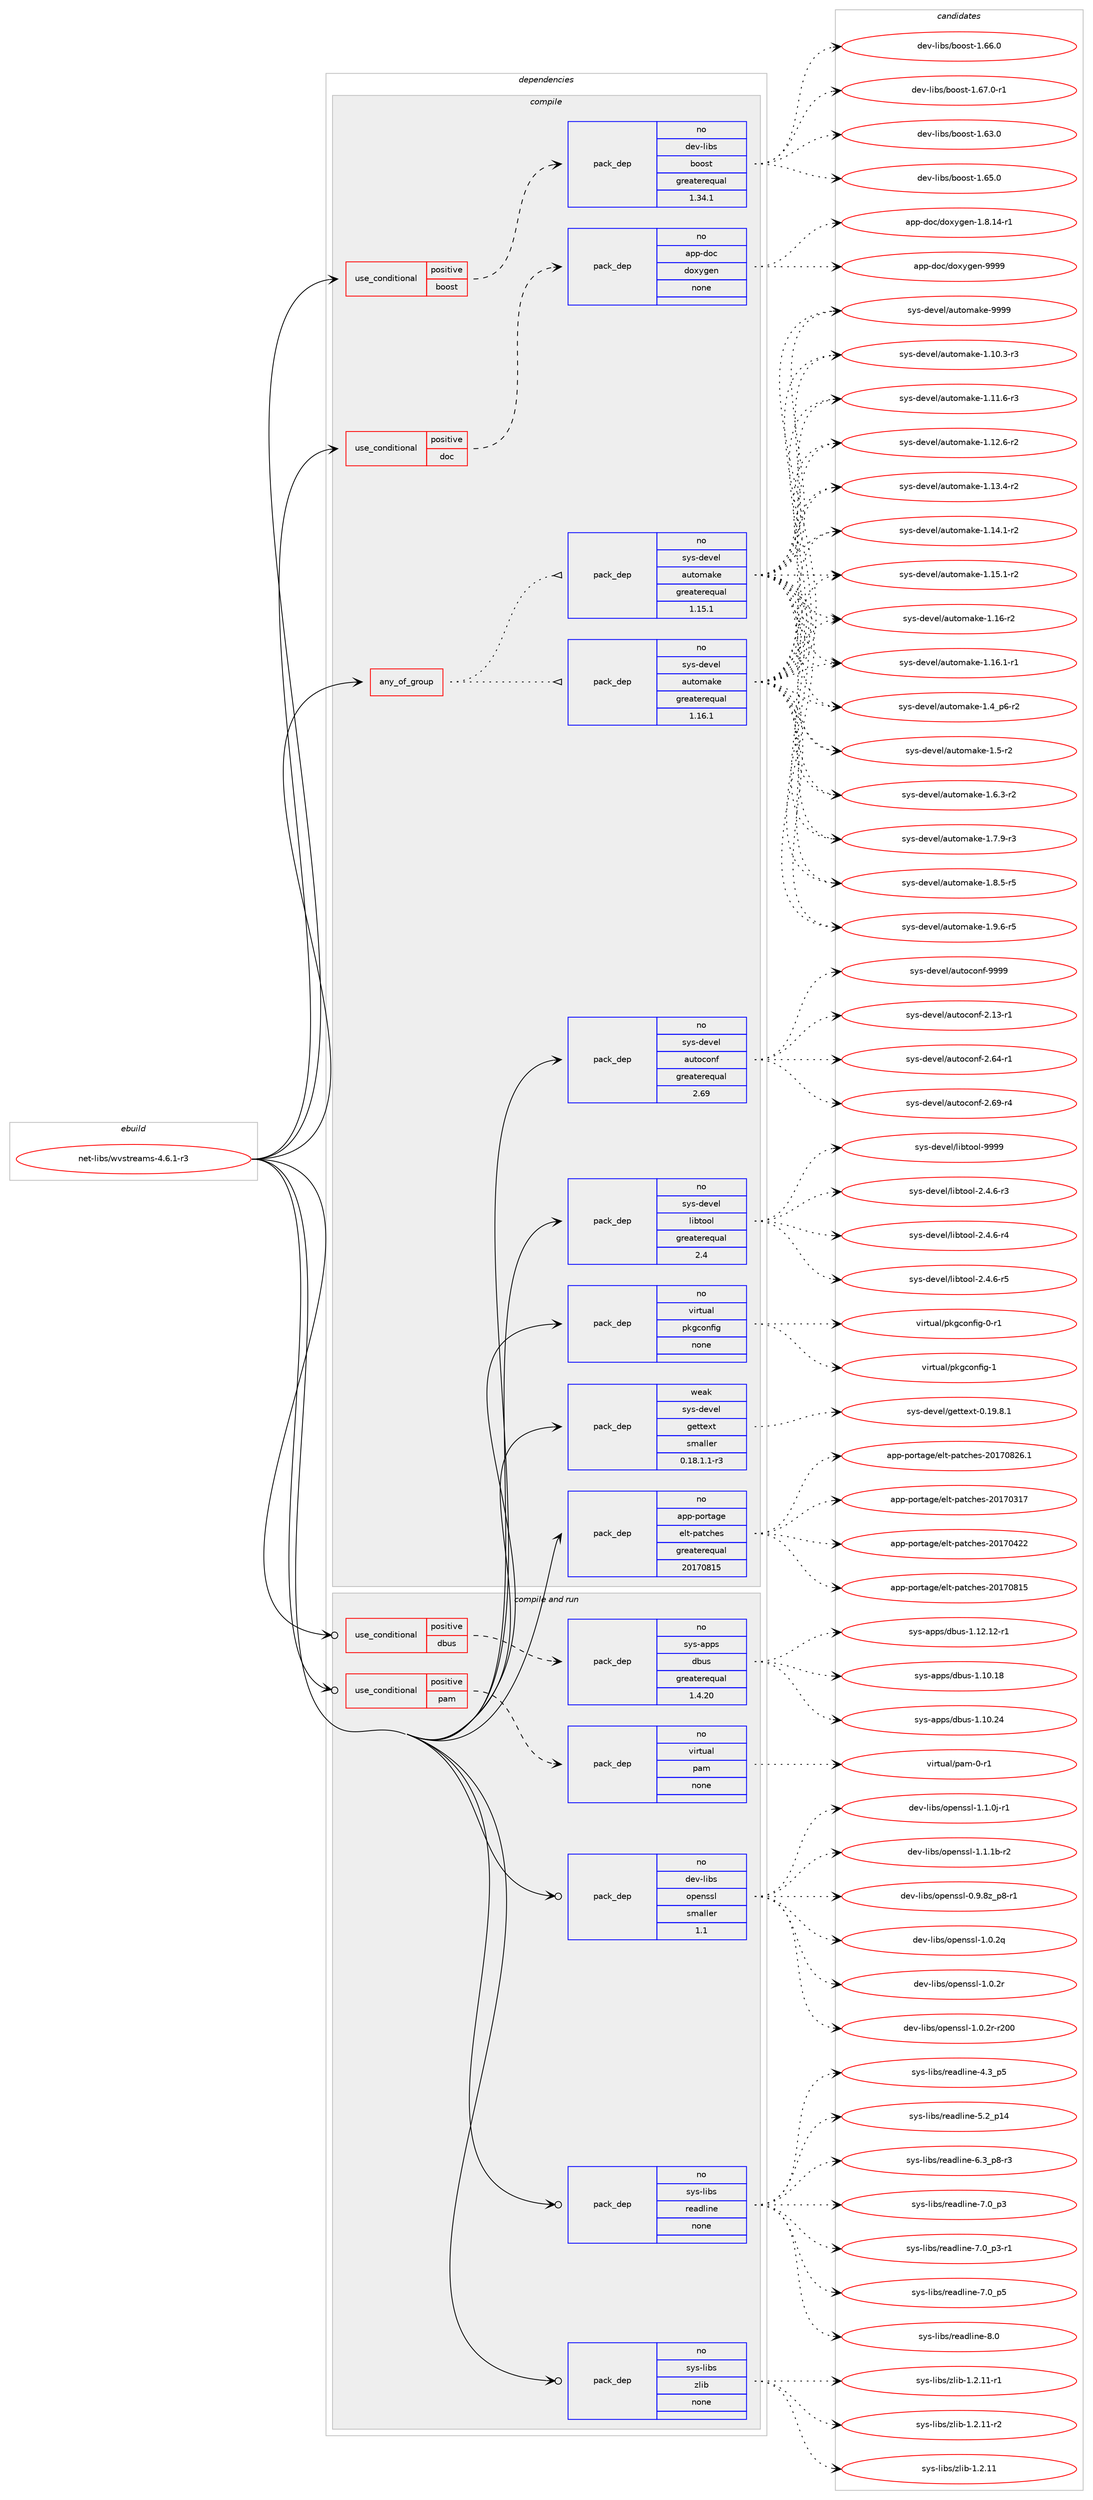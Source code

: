 digraph prolog {

# *************
# Graph options
# *************

newrank=true;
concentrate=true;
compound=true;
graph [rankdir=LR,fontname=Helvetica,fontsize=10,ranksep=1.5];#, ranksep=2.5, nodesep=0.2];
edge  [arrowhead=vee];
node  [fontname=Helvetica,fontsize=10];

# **********
# The ebuild
# **********

subgraph cluster_leftcol {
color=gray;
rank=same;
label=<<i>ebuild</i>>;
id [label="net-libs/wvstreams-4.6.1-r3", color=red, width=4, href="../net-libs/wvstreams-4.6.1-r3.svg"];
}

# ****************
# The dependencies
# ****************

subgraph cluster_midcol {
color=gray;
label=<<i>dependencies</i>>;
subgraph cluster_compile {
fillcolor="#eeeeee";
style=filled;
label=<<i>compile</i>>;
subgraph any26217 {
dependency1662478 [label=<<TABLE BORDER="0" CELLBORDER="1" CELLSPACING="0" CELLPADDING="4"><TR><TD CELLPADDING="10">any_of_group</TD></TR></TABLE>>, shape=none, color=red];subgraph pack1188567 {
dependency1662479 [label=<<TABLE BORDER="0" CELLBORDER="1" CELLSPACING="0" CELLPADDING="4" WIDTH="220"><TR><TD ROWSPAN="6" CELLPADDING="30">pack_dep</TD></TR><TR><TD WIDTH="110">no</TD></TR><TR><TD>sys-devel</TD></TR><TR><TD>automake</TD></TR><TR><TD>greaterequal</TD></TR><TR><TD>1.16.1</TD></TR></TABLE>>, shape=none, color=blue];
}
dependency1662478:e -> dependency1662479:w [weight=20,style="dotted",arrowhead="oinv"];
subgraph pack1188568 {
dependency1662480 [label=<<TABLE BORDER="0" CELLBORDER="1" CELLSPACING="0" CELLPADDING="4" WIDTH="220"><TR><TD ROWSPAN="6" CELLPADDING="30">pack_dep</TD></TR><TR><TD WIDTH="110">no</TD></TR><TR><TD>sys-devel</TD></TR><TR><TD>automake</TD></TR><TR><TD>greaterequal</TD></TR><TR><TD>1.15.1</TD></TR></TABLE>>, shape=none, color=blue];
}
dependency1662478:e -> dependency1662480:w [weight=20,style="dotted",arrowhead="oinv"];
}
id:e -> dependency1662478:w [weight=20,style="solid",arrowhead="vee"];
subgraph cond446906 {
dependency1662481 [label=<<TABLE BORDER="0" CELLBORDER="1" CELLSPACING="0" CELLPADDING="4"><TR><TD ROWSPAN="3" CELLPADDING="10">use_conditional</TD></TR><TR><TD>positive</TD></TR><TR><TD>boost</TD></TR></TABLE>>, shape=none, color=red];
subgraph pack1188569 {
dependency1662482 [label=<<TABLE BORDER="0" CELLBORDER="1" CELLSPACING="0" CELLPADDING="4" WIDTH="220"><TR><TD ROWSPAN="6" CELLPADDING="30">pack_dep</TD></TR><TR><TD WIDTH="110">no</TD></TR><TR><TD>dev-libs</TD></TR><TR><TD>boost</TD></TR><TR><TD>greaterequal</TD></TR><TR><TD>1.34.1</TD></TR></TABLE>>, shape=none, color=blue];
}
dependency1662481:e -> dependency1662482:w [weight=20,style="dashed",arrowhead="vee"];
}
id:e -> dependency1662481:w [weight=20,style="solid",arrowhead="vee"];
subgraph cond446907 {
dependency1662483 [label=<<TABLE BORDER="0" CELLBORDER="1" CELLSPACING="0" CELLPADDING="4"><TR><TD ROWSPAN="3" CELLPADDING="10">use_conditional</TD></TR><TR><TD>positive</TD></TR><TR><TD>doc</TD></TR></TABLE>>, shape=none, color=red];
subgraph pack1188570 {
dependency1662484 [label=<<TABLE BORDER="0" CELLBORDER="1" CELLSPACING="0" CELLPADDING="4" WIDTH="220"><TR><TD ROWSPAN="6" CELLPADDING="30">pack_dep</TD></TR><TR><TD WIDTH="110">no</TD></TR><TR><TD>app-doc</TD></TR><TR><TD>doxygen</TD></TR><TR><TD>none</TD></TR><TR><TD></TD></TR></TABLE>>, shape=none, color=blue];
}
dependency1662483:e -> dependency1662484:w [weight=20,style="dashed",arrowhead="vee"];
}
id:e -> dependency1662483:w [weight=20,style="solid",arrowhead="vee"];
subgraph pack1188571 {
dependency1662485 [label=<<TABLE BORDER="0" CELLBORDER="1" CELLSPACING="0" CELLPADDING="4" WIDTH="220"><TR><TD ROWSPAN="6" CELLPADDING="30">pack_dep</TD></TR><TR><TD WIDTH="110">no</TD></TR><TR><TD>app-portage</TD></TR><TR><TD>elt-patches</TD></TR><TR><TD>greaterequal</TD></TR><TR><TD>20170815</TD></TR></TABLE>>, shape=none, color=blue];
}
id:e -> dependency1662485:w [weight=20,style="solid",arrowhead="vee"];
subgraph pack1188572 {
dependency1662486 [label=<<TABLE BORDER="0" CELLBORDER="1" CELLSPACING="0" CELLPADDING="4" WIDTH="220"><TR><TD ROWSPAN="6" CELLPADDING="30">pack_dep</TD></TR><TR><TD WIDTH="110">no</TD></TR><TR><TD>sys-devel</TD></TR><TR><TD>autoconf</TD></TR><TR><TD>greaterequal</TD></TR><TR><TD>2.69</TD></TR></TABLE>>, shape=none, color=blue];
}
id:e -> dependency1662486:w [weight=20,style="solid",arrowhead="vee"];
subgraph pack1188573 {
dependency1662487 [label=<<TABLE BORDER="0" CELLBORDER="1" CELLSPACING="0" CELLPADDING="4" WIDTH="220"><TR><TD ROWSPAN="6" CELLPADDING="30">pack_dep</TD></TR><TR><TD WIDTH="110">no</TD></TR><TR><TD>sys-devel</TD></TR><TR><TD>libtool</TD></TR><TR><TD>greaterequal</TD></TR><TR><TD>2.4</TD></TR></TABLE>>, shape=none, color=blue];
}
id:e -> dependency1662487:w [weight=20,style="solid",arrowhead="vee"];
subgraph pack1188574 {
dependency1662488 [label=<<TABLE BORDER="0" CELLBORDER="1" CELLSPACING="0" CELLPADDING="4" WIDTH="220"><TR><TD ROWSPAN="6" CELLPADDING="30">pack_dep</TD></TR><TR><TD WIDTH="110">no</TD></TR><TR><TD>virtual</TD></TR><TR><TD>pkgconfig</TD></TR><TR><TD>none</TD></TR><TR><TD></TD></TR></TABLE>>, shape=none, color=blue];
}
id:e -> dependency1662488:w [weight=20,style="solid",arrowhead="vee"];
subgraph pack1188575 {
dependency1662489 [label=<<TABLE BORDER="0" CELLBORDER="1" CELLSPACING="0" CELLPADDING="4" WIDTH="220"><TR><TD ROWSPAN="6" CELLPADDING="30">pack_dep</TD></TR><TR><TD WIDTH="110">weak</TD></TR><TR><TD>sys-devel</TD></TR><TR><TD>gettext</TD></TR><TR><TD>smaller</TD></TR><TR><TD>0.18.1.1-r3</TD></TR></TABLE>>, shape=none, color=blue];
}
id:e -> dependency1662489:w [weight=20,style="solid",arrowhead="vee"];
}
subgraph cluster_compileandrun {
fillcolor="#eeeeee";
style=filled;
label=<<i>compile and run</i>>;
subgraph cond446908 {
dependency1662490 [label=<<TABLE BORDER="0" CELLBORDER="1" CELLSPACING="0" CELLPADDING="4"><TR><TD ROWSPAN="3" CELLPADDING="10">use_conditional</TD></TR><TR><TD>positive</TD></TR><TR><TD>dbus</TD></TR></TABLE>>, shape=none, color=red];
subgraph pack1188576 {
dependency1662491 [label=<<TABLE BORDER="0" CELLBORDER="1" CELLSPACING="0" CELLPADDING="4" WIDTH="220"><TR><TD ROWSPAN="6" CELLPADDING="30">pack_dep</TD></TR><TR><TD WIDTH="110">no</TD></TR><TR><TD>sys-apps</TD></TR><TR><TD>dbus</TD></TR><TR><TD>greaterequal</TD></TR><TR><TD>1.4.20</TD></TR></TABLE>>, shape=none, color=blue];
}
dependency1662490:e -> dependency1662491:w [weight=20,style="dashed",arrowhead="vee"];
}
id:e -> dependency1662490:w [weight=20,style="solid",arrowhead="odotvee"];
subgraph cond446909 {
dependency1662492 [label=<<TABLE BORDER="0" CELLBORDER="1" CELLSPACING="0" CELLPADDING="4"><TR><TD ROWSPAN="3" CELLPADDING="10">use_conditional</TD></TR><TR><TD>positive</TD></TR><TR><TD>pam</TD></TR></TABLE>>, shape=none, color=red];
subgraph pack1188577 {
dependency1662493 [label=<<TABLE BORDER="0" CELLBORDER="1" CELLSPACING="0" CELLPADDING="4" WIDTH="220"><TR><TD ROWSPAN="6" CELLPADDING="30">pack_dep</TD></TR><TR><TD WIDTH="110">no</TD></TR><TR><TD>virtual</TD></TR><TR><TD>pam</TD></TR><TR><TD>none</TD></TR><TR><TD></TD></TR></TABLE>>, shape=none, color=blue];
}
dependency1662492:e -> dependency1662493:w [weight=20,style="dashed",arrowhead="vee"];
}
id:e -> dependency1662492:w [weight=20,style="solid",arrowhead="odotvee"];
subgraph pack1188578 {
dependency1662494 [label=<<TABLE BORDER="0" CELLBORDER="1" CELLSPACING="0" CELLPADDING="4" WIDTH="220"><TR><TD ROWSPAN="6" CELLPADDING="30">pack_dep</TD></TR><TR><TD WIDTH="110">no</TD></TR><TR><TD>dev-libs</TD></TR><TR><TD>openssl</TD></TR><TR><TD>smaller</TD></TR><TR><TD>1.1</TD></TR></TABLE>>, shape=none, color=blue];
}
id:e -> dependency1662494:w [weight=20,style="solid",arrowhead="odotvee"];
subgraph pack1188579 {
dependency1662495 [label=<<TABLE BORDER="0" CELLBORDER="1" CELLSPACING="0" CELLPADDING="4" WIDTH="220"><TR><TD ROWSPAN="6" CELLPADDING="30">pack_dep</TD></TR><TR><TD WIDTH="110">no</TD></TR><TR><TD>sys-libs</TD></TR><TR><TD>readline</TD></TR><TR><TD>none</TD></TR><TR><TD></TD></TR></TABLE>>, shape=none, color=blue];
}
id:e -> dependency1662495:w [weight=20,style="solid",arrowhead="odotvee"];
subgraph pack1188580 {
dependency1662496 [label=<<TABLE BORDER="0" CELLBORDER="1" CELLSPACING="0" CELLPADDING="4" WIDTH="220"><TR><TD ROWSPAN="6" CELLPADDING="30">pack_dep</TD></TR><TR><TD WIDTH="110">no</TD></TR><TR><TD>sys-libs</TD></TR><TR><TD>zlib</TD></TR><TR><TD>none</TD></TR><TR><TD></TD></TR></TABLE>>, shape=none, color=blue];
}
id:e -> dependency1662496:w [weight=20,style="solid",arrowhead="odotvee"];
}
subgraph cluster_run {
fillcolor="#eeeeee";
style=filled;
label=<<i>run</i>>;
}
}

# **************
# The candidates
# **************

subgraph cluster_choices {
rank=same;
color=gray;
label=<<i>candidates</i>>;

subgraph choice1188567 {
color=black;
nodesep=1;
choice11512111545100101118101108479711711611110997107101454946494846514511451 [label="sys-devel/automake-1.10.3-r3", color=red, width=4,href="../sys-devel/automake-1.10.3-r3.svg"];
choice11512111545100101118101108479711711611110997107101454946494946544511451 [label="sys-devel/automake-1.11.6-r3", color=red, width=4,href="../sys-devel/automake-1.11.6-r3.svg"];
choice11512111545100101118101108479711711611110997107101454946495046544511450 [label="sys-devel/automake-1.12.6-r2", color=red, width=4,href="../sys-devel/automake-1.12.6-r2.svg"];
choice11512111545100101118101108479711711611110997107101454946495146524511450 [label="sys-devel/automake-1.13.4-r2", color=red, width=4,href="../sys-devel/automake-1.13.4-r2.svg"];
choice11512111545100101118101108479711711611110997107101454946495246494511450 [label="sys-devel/automake-1.14.1-r2", color=red, width=4,href="../sys-devel/automake-1.14.1-r2.svg"];
choice11512111545100101118101108479711711611110997107101454946495346494511450 [label="sys-devel/automake-1.15.1-r2", color=red, width=4,href="../sys-devel/automake-1.15.1-r2.svg"];
choice1151211154510010111810110847971171161111099710710145494649544511450 [label="sys-devel/automake-1.16-r2", color=red, width=4,href="../sys-devel/automake-1.16-r2.svg"];
choice11512111545100101118101108479711711611110997107101454946495446494511449 [label="sys-devel/automake-1.16.1-r1", color=red, width=4,href="../sys-devel/automake-1.16.1-r1.svg"];
choice115121115451001011181011084797117116111109971071014549465295112544511450 [label="sys-devel/automake-1.4_p6-r2", color=red, width=4,href="../sys-devel/automake-1.4_p6-r2.svg"];
choice11512111545100101118101108479711711611110997107101454946534511450 [label="sys-devel/automake-1.5-r2", color=red, width=4,href="../sys-devel/automake-1.5-r2.svg"];
choice115121115451001011181011084797117116111109971071014549465446514511450 [label="sys-devel/automake-1.6.3-r2", color=red, width=4,href="../sys-devel/automake-1.6.3-r2.svg"];
choice115121115451001011181011084797117116111109971071014549465546574511451 [label="sys-devel/automake-1.7.9-r3", color=red, width=4,href="../sys-devel/automake-1.7.9-r3.svg"];
choice115121115451001011181011084797117116111109971071014549465646534511453 [label="sys-devel/automake-1.8.5-r5", color=red, width=4,href="../sys-devel/automake-1.8.5-r5.svg"];
choice115121115451001011181011084797117116111109971071014549465746544511453 [label="sys-devel/automake-1.9.6-r5", color=red, width=4,href="../sys-devel/automake-1.9.6-r5.svg"];
choice115121115451001011181011084797117116111109971071014557575757 [label="sys-devel/automake-9999", color=red, width=4,href="../sys-devel/automake-9999.svg"];
dependency1662479:e -> choice11512111545100101118101108479711711611110997107101454946494846514511451:w [style=dotted,weight="100"];
dependency1662479:e -> choice11512111545100101118101108479711711611110997107101454946494946544511451:w [style=dotted,weight="100"];
dependency1662479:e -> choice11512111545100101118101108479711711611110997107101454946495046544511450:w [style=dotted,weight="100"];
dependency1662479:e -> choice11512111545100101118101108479711711611110997107101454946495146524511450:w [style=dotted,weight="100"];
dependency1662479:e -> choice11512111545100101118101108479711711611110997107101454946495246494511450:w [style=dotted,weight="100"];
dependency1662479:e -> choice11512111545100101118101108479711711611110997107101454946495346494511450:w [style=dotted,weight="100"];
dependency1662479:e -> choice1151211154510010111810110847971171161111099710710145494649544511450:w [style=dotted,weight="100"];
dependency1662479:e -> choice11512111545100101118101108479711711611110997107101454946495446494511449:w [style=dotted,weight="100"];
dependency1662479:e -> choice115121115451001011181011084797117116111109971071014549465295112544511450:w [style=dotted,weight="100"];
dependency1662479:e -> choice11512111545100101118101108479711711611110997107101454946534511450:w [style=dotted,weight="100"];
dependency1662479:e -> choice115121115451001011181011084797117116111109971071014549465446514511450:w [style=dotted,weight="100"];
dependency1662479:e -> choice115121115451001011181011084797117116111109971071014549465546574511451:w [style=dotted,weight="100"];
dependency1662479:e -> choice115121115451001011181011084797117116111109971071014549465646534511453:w [style=dotted,weight="100"];
dependency1662479:e -> choice115121115451001011181011084797117116111109971071014549465746544511453:w [style=dotted,weight="100"];
dependency1662479:e -> choice115121115451001011181011084797117116111109971071014557575757:w [style=dotted,weight="100"];
}
subgraph choice1188568 {
color=black;
nodesep=1;
choice11512111545100101118101108479711711611110997107101454946494846514511451 [label="sys-devel/automake-1.10.3-r3", color=red, width=4,href="../sys-devel/automake-1.10.3-r3.svg"];
choice11512111545100101118101108479711711611110997107101454946494946544511451 [label="sys-devel/automake-1.11.6-r3", color=red, width=4,href="../sys-devel/automake-1.11.6-r3.svg"];
choice11512111545100101118101108479711711611110997107101454946495046544511450 [label="sys-devel/automake-1.12.6-r2", color=red, width=4,href="../sys-devel/automake-1.12.6-r2.svg"];
choice11512111545100101118101108479711711611110997107101454946495146524511450 [label="sys-devel/automake-1.13.4-r2", color=red, width=4,href="../sys-devel/automake-1.13.4-r2.svg"];
choice11512111545100101118101108479711711611110997107101454946495246494511450 [label="sys-devel/automake-1.14.1-r2", color=red, width=4,href="../sys-devel/automake-1.14.1-r2.svg"];
choice11512111545100101118101108479711711611110997107101454946495346494511450 [label="sys-devel/automake-1.15.1-r2", color=red, width=4,href="../sys-devel/automake-1.15.1-r2.svg"];
choice1151211154510010111810110847971171161111099710710145494649544511450 [label="sys-devel/automake-1.16-r2", color=red, width=4,href="../sys-devel/automake-1.16-r2.svg"];
choice11512111545100101118101108479711711611110997107101454946495446494511449 [label="sys-devel/automake-1.16.1-r1", color=red, width=4,href="../sys-devel/automake-1.16.1-r1.svg"];
choice115121115451001011181011084797117116111109971071014549465295112544511450 [label="sys-devel/automake-1.4_p6-r2", color=red, width=4,href="../sys-devel/automake-1.4_p6-r2.svg"];
choice11512111545100101118101108479711711611110997107101454946534511450 [label="sys-devel/automake-1.5-r2", color=red, width=4,href="../sys-devel/automake-1.5-r2.svg"];
choice115121115451001011181011084797117116111109971071014549465446514511450 [label="sys-devel/automake-1.6.3-r2", color=red, width=4,href="../sys-devel/automake-1.6.3-r2.svg"];
choice115121115451001011181011084797117116111109971071014549465546574511451 [label="sys-devel/automake-1.7.9-r3", color=red, width=4,href="../sys-devel/automake-1.7.9-r3.svg"];
choice115121115451001011181011084797117116111109971071014549465646534511453 [label="sys-devel/automake-1.8.5-r5", color=red, width=4,href="../sys-devel/automake-1.8.5-r5.svg"];
choice115121115451001011181011084797117116111109971071014549465746544511453 [label="sys-devel/automake-1.9.6-r5", color=red, width=4,href="../sys-devel/automake-1.9.6-r5.svg"];
choice115121115451001011181011084797117116111109971071014557575757 [label="sys-devel/automake-9999", color=red, width=4,href="../sys-devel/automake-9999.svg"];
dependency1662480:e -> choice11512111545100101118101108479711711611110997107101454946494846514511451:w [style=dotted,weight="100"];
dependency1662480:e -> choice11512111545100101118101108479711711611110997107101454946494946544511451:w [style=dotted,weight="100"];
dependency1662480:e -> choice11512111545100101118101108479711711611110997107101454946495046544511450:w [style=dotted,weight="100"];
dependency1662480:e -> choice11512111545100101118101108479711711611110997107101454946495146524511450:w [style=dotted,weight="100"];
dependency1662480:e -> choice11512111545100101118101108479711711611110997107101454946495246494511450:w [style=dotted,weight="100"];
dependency1662480:e -> choice11512111545100101118101108479711711611110997107101454946495346494511450:w [style=dotted,weight="100"];
dependency1662480:e -> choice1151211154510010111810110847971171161111099710710145494649544511450:w [style=dotted,weight="100"];
dependency1662480:e -> choice11512111545100101118101108479711711611110997107101454946495446494511449:w [style=dotted,weight="100"];
dependency1662480:e -> choice115121115451001011181011084797117116111109971071014549465295112544511450:w [style=dotted,weight="100"];
dependency1662480:e -> choice11512111545100101118101108479711711611110997107101454946534511450:w [style=dotted,weight="100"];
dependency1662480:e -> choice115121115451001011181011084797117116111109971071014549465446514511450:w [style=dotted,weight="100"];
dependency1662480:e -> choice115121115451001011181011084797117116111109971071014549465546574511451:w [style=dotted,weight="100"];
dependency1662480:e -> choice115121115451001011181011084797117116111109971071014549465646534511453:w [style=dotted,weight="100"];
dependency1662480:e -> choice115121115451001011181011084797117116111109971071014549465746544511453:w [style=dotted,weight="100"];
dependency1662480:e -> choice115121115451001011181011084797117116111109971071014557575757:w [style=dotted,weight="100"];
}
subgraph choice1188569 {
color=black;
nodesep=1;
choice1001011184510810598115479811111111511645494654514648 [label="dev-libs/boost-1.63.0", color=red, width=4,href="../dev-libs/boost-1.63.0.svg"];
choice1001011184510810598115479811111111511645494654534648 [label="dev-libs/boost-1.65.0", color=red, width=4,href="../dev-libs/boost-1.65.0.svg"];
choice1001011184510810598115479811111111511645494654544648 [label="dev-libs/boost-1.66.0", color=red, width=4,href="../dev-libs/boost-1.66.0.svg"];
choice10010111845108105981154798111111115116454946545546484511449 [label="dev-libs/boost-1.67.0-r1", color=red, width=4,href="../dev-libs/boost-1.67.0-r1.svg"];
dependency1662482:e -> choice1001011184510810598115479811111111511645494654514648:w [style=dotted,weight="100"];
dependency1662482:e -> choice1001011184510810598115479811111111511645494654534648:w [style=dotted,weight="100"];
dependency1662482:e -> choice1001011184510810598115479811111111511645494654544648:w [style=dotted,weight="100"];
dependency1662482:e -> choice10010111845108105981154798111111115116454946545546484511449:w [style=dotted,weight="100"];
}
subgraph choice1188570 {
color=black;
nodesep=1;
choice97112112451001119947100111120121103101110454946564649524511449 [label="app-doc/doxygen-1.8.14-r1", color=red, width=4,href="../app-doc/doxygen-1.8.14-r1.svg"];
choice971121124510011199471001111201211031011104557575757 [label="app-doc/doxygen-9999", color=red, width=4,href="../app-doc/doxygen-9999.svg"];
dependency1662484:e -> choice97112112451001119947100111120121103101110454946564649524511449:w [style=dotted,weight="100"];
dependency1662484:e -> choice971121124510011199471001111201211031011104557575757:w [style=dotted,weight="100"];
}
subgraph choice1188571 {
color=black;
nodesep=1;
choice97112112451121111141169710310147101108116451129711699104101115455048495548514955 [label="app-portage/elt-patches-20170317", color=red, width=4,href="../app-portage/elt-patches-20170317.svg"];
choice97112112451121111141169710310147101108116451129711699104101115455048495548525050 [label="app-portage/elt-patches-20170422", color=red, width=4,href="../app-portage/elt-patches-20170422.svg"];
choice97112112451121111141169710310147101108116451129711699104101115455048495548564953 [label="app-portage/elt-patches-20170815", color=red, width=4,href="../app-portage/elt-patches-20170815.svg"];
choice971121124511211111411697103101471011081164511297116991041011154550484955485650544649 [label="app-portage/elt-patches-20170826.1", color=red, width=4,href="../app-portage/elt-patches-20170826.1.svg"];
dependency1662485:e -> choice97112112451121111141169710310147101108116451129711699104101115455048495548514955:w [style=dotted,weight="100"];
dependency1662485:e -> choice97112112451121111141169710310147101108116451129711699104101115455048495548525050:w [style=dotted,weight="100"];
dependency1662485:e -> choice97112112451121111141169710310147101108116451129711699104101115455048495548564953:w [style=dotted,weight="100"];
dependency1662485:e -> choice971121124511211111411697103101471011081164511297116991041011154550484955485650544649:w [style=dotted,weight="100"];
}
subgraph choice1188572 {
color=black;
nodesep=1;
choice1151211154510010111810110847971171161119911111010245504649514511449 [label="sys-devel/autoconf-2.13-r1", color=red, width=4,href="../sys-devel/autoconf-2.13-r1.svg"];
choice1151211154510010111810110847971171161119911111010245504654524511449 [label="sys-devel/autoconf-2.64-r1", color=red, width=4,href="../sys-devel/autoconf-2.64-r1.svg"];
choice1151211154510010111810110847971171161119911111010245504654574511452 [label="sys-devel/autoconf-2.69-r4", color=red, width=4,href="../sys-devel/autoconf-2.69-r4.svg"];
choice115121115451001011181011084797117116111991111101024557575757 [label="sys-devel/autoconf-9999", color=red, width=4,href="../sys-devel/autoconf-9999.svg"];
dependency1662486:e -> choice1151211154510010111810110847971171161119911111010245504649514511449:w [style=dotted,weight="100"];
dependency1662486:e -> choice1151211154510010111810110847971171161119911111010245504654524511449:w [style=dotted,weight="100"];
dependency1662486:e -> choice1151211154510010111810110847971171161119911111010245504654574511452:w [style=dotted,weight="100"];
dependency1662486:e -> choice115121115451001011181011084797117116111991111101024557575757:w [style=dotted,weight="100"];
}
subgraph choice1188573 {
color=black;
nodesep=1;
choice1151211154510010111810110847108105981161111111084550465246544511451 [label="sys-devel/libtool-2.4.6-r3", color=red, width=4,href="../sys-devel/libtool-2.4.6-r3.svg"];
choice1151211154510010111810110847108105981161111111084550465246544511452 [label="sys-devel/libtool-2.4.6-r4", color=red, width=4,href="../sys-devel/libtool-2.4.6-r4.svg"];
choice1151211154510010111810110847108105981161111111084550465246544511453 [label="sys-devel/libtool-2.4.6-r5", color=red, width=4,href="../sys-devel/libtool-2.4.6-r5.svg"];
choice1151211154510010111810110847108105981161111111084557575757 [label="sys-devel/libtool-9999", color=red, width=4,href="../sys-devel/libtool-9999.svg"];
dependency1662487:e -> choice1151211154510010111810110847108105981161111111084550465246544511451:w [style=dotted,weight="100"];
dependency1662487:e -> choice1151211154510010111810110847108105981161111111084550465246544511452:w [style=dotted,weight="100"];
dependency1662487:e -> choice1151211154510010111810110847108105981161111111084550465246544511453:w [style=dotted,weight="100"];
dependency1662487:e -> choice1151211154510010111810110847108105981161111111084557575757:w [style=dotted,weight="100"];
}
subgraph choice1188574 {
color=black;
nodesep=1;
choice11810511411611797108471121071039911111010210510345484511449 [label="virtual/pkgconfig-0-r1", color=red, width=4,href="../virtual/pkgconfig-0-r1.svg"];
choice1181051141161179710847112107103991111101021051034549 [label="virtual/pkgconfig-1", color=red, width=4,href="../virtual/pkgconfig-1.svg"];
dependency1662488:e -> choice11810511411611797108471121071039911111010210510345484511449:w [style=dotted,weight="100"];
dependency1662488:e -> choice1181051141161179710847112107103991111101021051034549:w [style=dotted,weight="100"];
}
subgraph choice1188575 {
color=black;
nodesep=1;
choice1151211154510010111810110847103101116116101120116454846495746564649 [label="sys-devel/gettext-0.19.8.1", color=red, width=4,href="../sys-devel/gettext-0.19.8.1.svg"];
dependency1662489:e -> choice1151211154510010111810110847103101116116101120116454846495746564649:w [style=dotted,weight="100"];
}
subgraph choice1188576 {
color=black;
nodesep=1;
choice115121115459711211211547100981171154549464948464956 [label="sys-apps/dbus-1.10.18", color=red, width=4,href="../sys-apps/dbus-1.10.18.svg"];
choice115121115459711211211547100981171154549464948465052 [label="sys-apps/dbus-1.10.24", color=red, width=4,href="../sys-apps/dbus-1.10.24.svg"];
choice1151211154597112112115471009811711545494649504649504511449 [label="sys-apps/dbus-1.12.12-r1", color=red, width=4,href="../sys-apps/dbus-1.12.12-r1.svg"];
dependency1662491:e -> choice115121115459711211211547100981171154549464948464956:w [style=dotted,weight="100"];
dependency1662491:e -> choice115121115459711211211547100981171154549464948465052:w [style=dotted,weight="100"];
dependency1662491:e -> choice1151211154597112112115471009811711545494649504649504511449:w [style=dotted,weight="100"];
}
subgraph choice1188577 {
color=black;
nodesep=1;
choice11810511411611797108471129710945484511449 [label="virtual/pam-0-r1", color=red, width=4,href="../virtual/pam-0-r1.svg"];
dependency1662493:e -> choice11810511411611797108471129710945484511449:w [style=dotted,weight="100"];
}
subgraph choice1188578 {
color=black;
nodesep=1;
choice10010111845108105981154711111210111011511510845484657465612295112564511449 [label="dev-libs/openssl-0.9.8z_p8-r1", color=red, width=4,href="../dev-libs/openssl-0.9.8z_p8-r1.svg"];
choice100101118451081059811547111112101110115115108454946484650113 [label="dev-libs/openssl-1.0.2q", color=red, width=4,href="../dev-libs/openssl-1.0.2q.svg"];
choice100101118451081059811547111112101110115115108454946484650114 [label="dev-libs/openssl-1.0.2r", color=red, width=4,href="../dev-libs/openssl-1.0.2r.svg"];
choice10010111845108105981154711111210111011511510845494648465011445114504848 [label="dev-libs/openssl-1.0.2r-r200", color=red, width=4,href="../dev-libs/openssl-1.0.2r-r200.svg"];
choice1001011184510810598115471111121011101151151084549464946481064511449 [label="dev-libs/openssl-1.1.0j-r1", color=red, width=4,href="../dev-libs/openssl-1.1.0j-r1.svg"];
choice100101118451081059811547111112101110115115108454946494649984511450 [label="dev-libs/openssl-1.1.1b-r2", color=red, width=4,href="../dev-libs/openssl-1.1.1b-r2.svg"];
dependency1662494:e -> choice10010111845108105981154711111210111011511510845484657465612295112564511449:w [style=dotted,weight="100"];
dependency1662494:e -> choice100101118451081059811547111112101110115115108454946484650113:w [style=dotted,weight="100"];
dependency1662494:e -> choice100101118451081059811547111112101110115115108454946484650114:w [style=dotted,weight="100"];
dependency1662494:e -> choice10010111845108105981154711111210111011511510845494648465011445114504848:w [style=dotted,weight="100"];
dependency1662494:e -> choice1001011184510810598115471111121011101151151084549464946481064511449:w [style=dotted,weight="100"];
dependency1662494:e -> choice100101118451081059811547111112101110115115108454946494649984511450:w [style=dotted,weight="100"];
}
subgraph choice1188579 {
color=black;
nodesep=1;
choice11512111545108105981154711410197100108105110101455246519511253 [label="sys-libs/readline-4.3_p5", color=red, width=4,href="../sys-libs/readline-4.3_p5.svg"];
choice1151211154510810598115471141019710010810511010145534650951124952 [label="sys-libs/readline-5.2_p14", color=red, width=4,href="../sys-libs/readline-5.2_p14.svg"];
choice115121115451081059811547114101971001081051101014554465195112564511451 [label="sys-libs/readline-6.3_p8-r3", color=red, width=4,href="../sys-libs/readline-6.3_p8-r3.svg"];
choice11512111545108105981154711410197100108105110101455546489511251 [label="sys-libs/readline-7.0_p3", color=red, width=4,href="../sys-libs/readline-7.0_p3.svg"];
choice115121115451081059811547114101971001081051101014555464895112514511449 [label="sys-libs/readline-7.0_p3-r1", color=red, width=4,href="../sys-libs/readline-7.0_p3-r1.svg"];
choice11512111545108105981154711410197100108105110101455546489511253 [label="sys-libs/readline-7.0_p5", color=red, width=4,href="../sys-libs/readline-7.0_p5.svg"];
choice1151211154510810598115471141019710010810511010145564648 [label="sys-libs/readline-8.0", color=red, width=4,href="../sys-libs/readline-8.0.svg"];
dependency1662495:e -> choice11512111545108105981154711410197100108105110101455246519511253:w [style=dotted,weight="100"];
dependency1662495:e -> choice1151211154510810598115471141019710010810511010145534650951124952:w [style=dotted,weight="100"];
dependency1662495:e -> choice115121115451081059811547114101971001081051101014554465195112564511451:w [style=dotted,weight="100"];
dependency1662495:e -> choice11512111545108105981154711410197100108105110101455546489511251:w [style=dotted,weight="100"];
dependency1662495:e -> choice115121115451081059811547114101971001081051101014555464895112514511449:w [style=dotted,weight="100"];
dependency1662495:e -> choice11512111545108105981154711410197100108105110101455546489511253:w [style=dotted,weight="100"];
dependency1662495:e -> choice1151211154510810598115471141019710010810511010145564648:w [style=dotted,weight="100"];
}
subgraph choice1188580 {
color=black;
nodesep=1;
choice1151211154510810598115471221081059845494650464949 [label="sys-libs/zlib-1.2.11", color=red, width=4,href="../sys-libs/zlib-1.2.11.svg"];
choice11512111545108105981154712210810598454946504649494511449 [label="sys-libs/zlib-1.2.11-r1", color=red, width=4,href="../sys-libs/zlib-1.2.11-r1.svg"];
choice11512111545108105981154712210810598454946504649494511450 [label="sys-libs/zlib-1.2.11-r2", color=red, width=4,href="../sys-libs/zlib-1.2.11-r2.svg"];
dependency1662496:e -> choice1151211154510810598115471221081059845494650464949:w [style=dotted,weight="100"];
dependency1662496:e -> choice11512111545108105981154712210810598454946504649494511449:w [style=dotted,weight="100"];
dependency1662496:e -> choice11512111545108105981154712210810598454946504649494511450:w [style=dotted,weight="100"];
}
}

}
